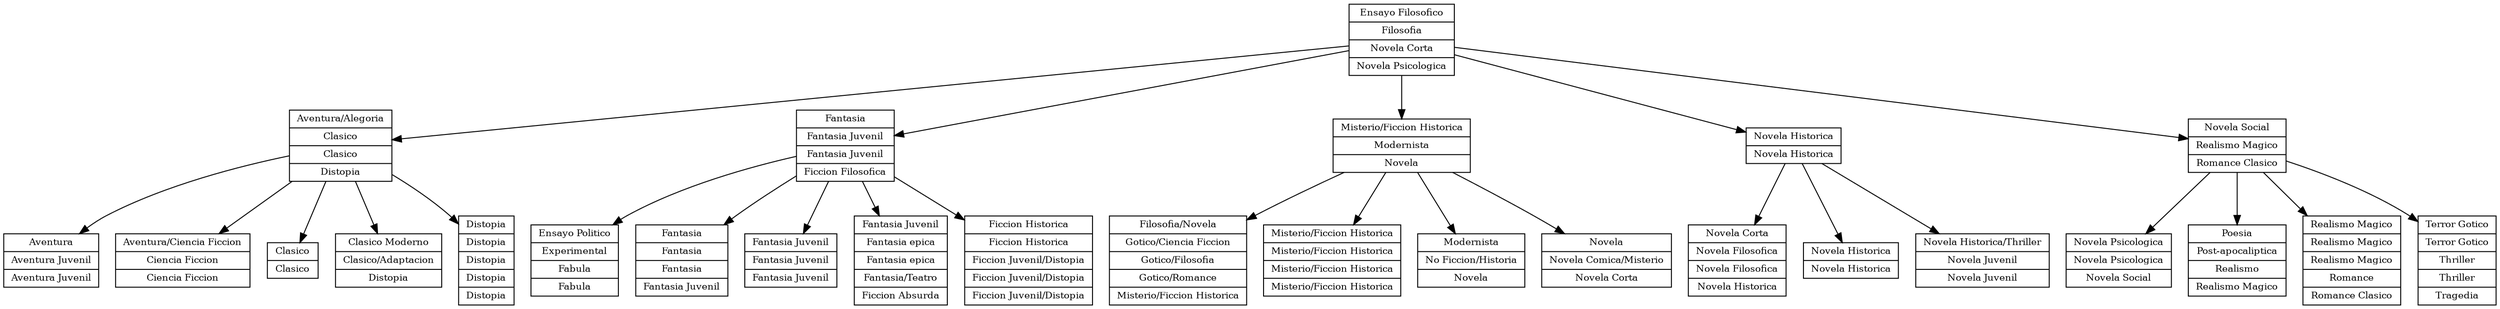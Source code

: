 digraph G {
    node [shape=record,fontsize=10];
    rankdir=TB;
    n1 [label="{Ensayo Filosofico | Filosofia | Novela Corta | Novela Psicologica}"];
    n2 [label="{Aventura/Alegoria | Clasico | Clasico | Distopia}"];
    n3 [label="{Fantasia | Fantasia Juvenil | Fantasia Juvenil | Ficcion Filosofica}"];
    n4 [label="{Misterio/Ficcion Historica | Modernista | Novela}"];
    n5 [label="{Novela Historica | Novela Historica}"];
    n6 [label="{Novela Social | Realismo Magico | Romance Clasico}"];
    n7 [label="{Aventura | Aventura Juvenil | Aventura Juvenil}"];
    n8 [label="{Aventura/Ciencia Ficcion | Ciencia Ficcion | Ciencia Ficcion}"];
    n9 [label="{Clasico | Clasico}"];
    n10 [label="{Clasico Moderno | Clasico/Adaptacion | Distopia}"];
    n11 [label="{Distopia | Distopia | Distopia | Distopia | Distopia}"];
    n12 [label="{Ensayo Politico | Experimental | Fabula | Fabula}"];
    n13 [label="{Fantasia | Fantasia | Fantasia | Fantasia Juvenil}"];
    n14 [label="{Fantasia Juvenil | Fantasia Juvenil | Fantasia Juvenil}"];
    n15 [label="{Fantasia Juvenil | Fantasia epica | Fantasia epica | Fantasia/Teatro | Ficcion Absurda}"];
    n16 [label="{Ficcion Historica | Ficcion Historica | Ficcion Juvenil/Distopia | Ficcion Juvenil/Distopia | Ficcion Juvenil/Distopia}"];
    n17 [label="{Filosofia/Novela | Gotico/Ciencia Ficcion | Gotico/Filosofia | Gotico/Romance | Misterio/Ficcion Historica}"];
    n18 [label="{Misterio/Ficcion Historica | Misterio/Ficcion Historica | Misterio/Ficcion Historica | Misterio/Ficcion Historica}"];
    n19 [label="{Modernista | No Ficcion/Historia | Novela}"];
    n20 [label="{Novela | Novela Comica/Misterio | Novela Corta}"];
    n21 [label="{Novela Corta | Novela Filosofica | Novela Filosofica | Novela Historica}"];
    n22 [label="{Novela Historica | Novela Historica}"];
    n23 [label="{Novela Historica/Thriller | Novela Juvenil | Novela Juvenil}"];
    n24 [label="{Novela Psicologica | Novela Psicologica | Novela Social}"];
    n25 [label="{Poesia | Post-apocaliptica | Realismo | Realismo Magico}"];
    n26 [label="{Realismo Magico | Realismo Magico | Realismo Magico | Romance | Romance Clasico}"];
    n27 [label="{Terror Gotico | Terror Gotico | Thriller | Thriller | Tragedia}"];
    n1 -> n2;
    n1 -> n3;
    n1 -> n4;
    n1 -> n5;
    n1 -> n6;
    n2 -> n7;
    n2 -> n8;
    n2 -> n9;
    n2 -> n10;
    n2 -> n11;
    n3 -> n12;
    n3 -> n13;
    n3 -> n14;
    n3 -> n15;
    n3 -> n16;
    n4 -> n17;
    n4 -> n18;
    n4 -> n19;
    n4 -> n20;
    n5 -> n21;
    n5 -> n22;
    n5 -> n23;
    n6 -> n24;
    n6 -> n25;
    n6 -> n26;
    n6 -> n27;
}
